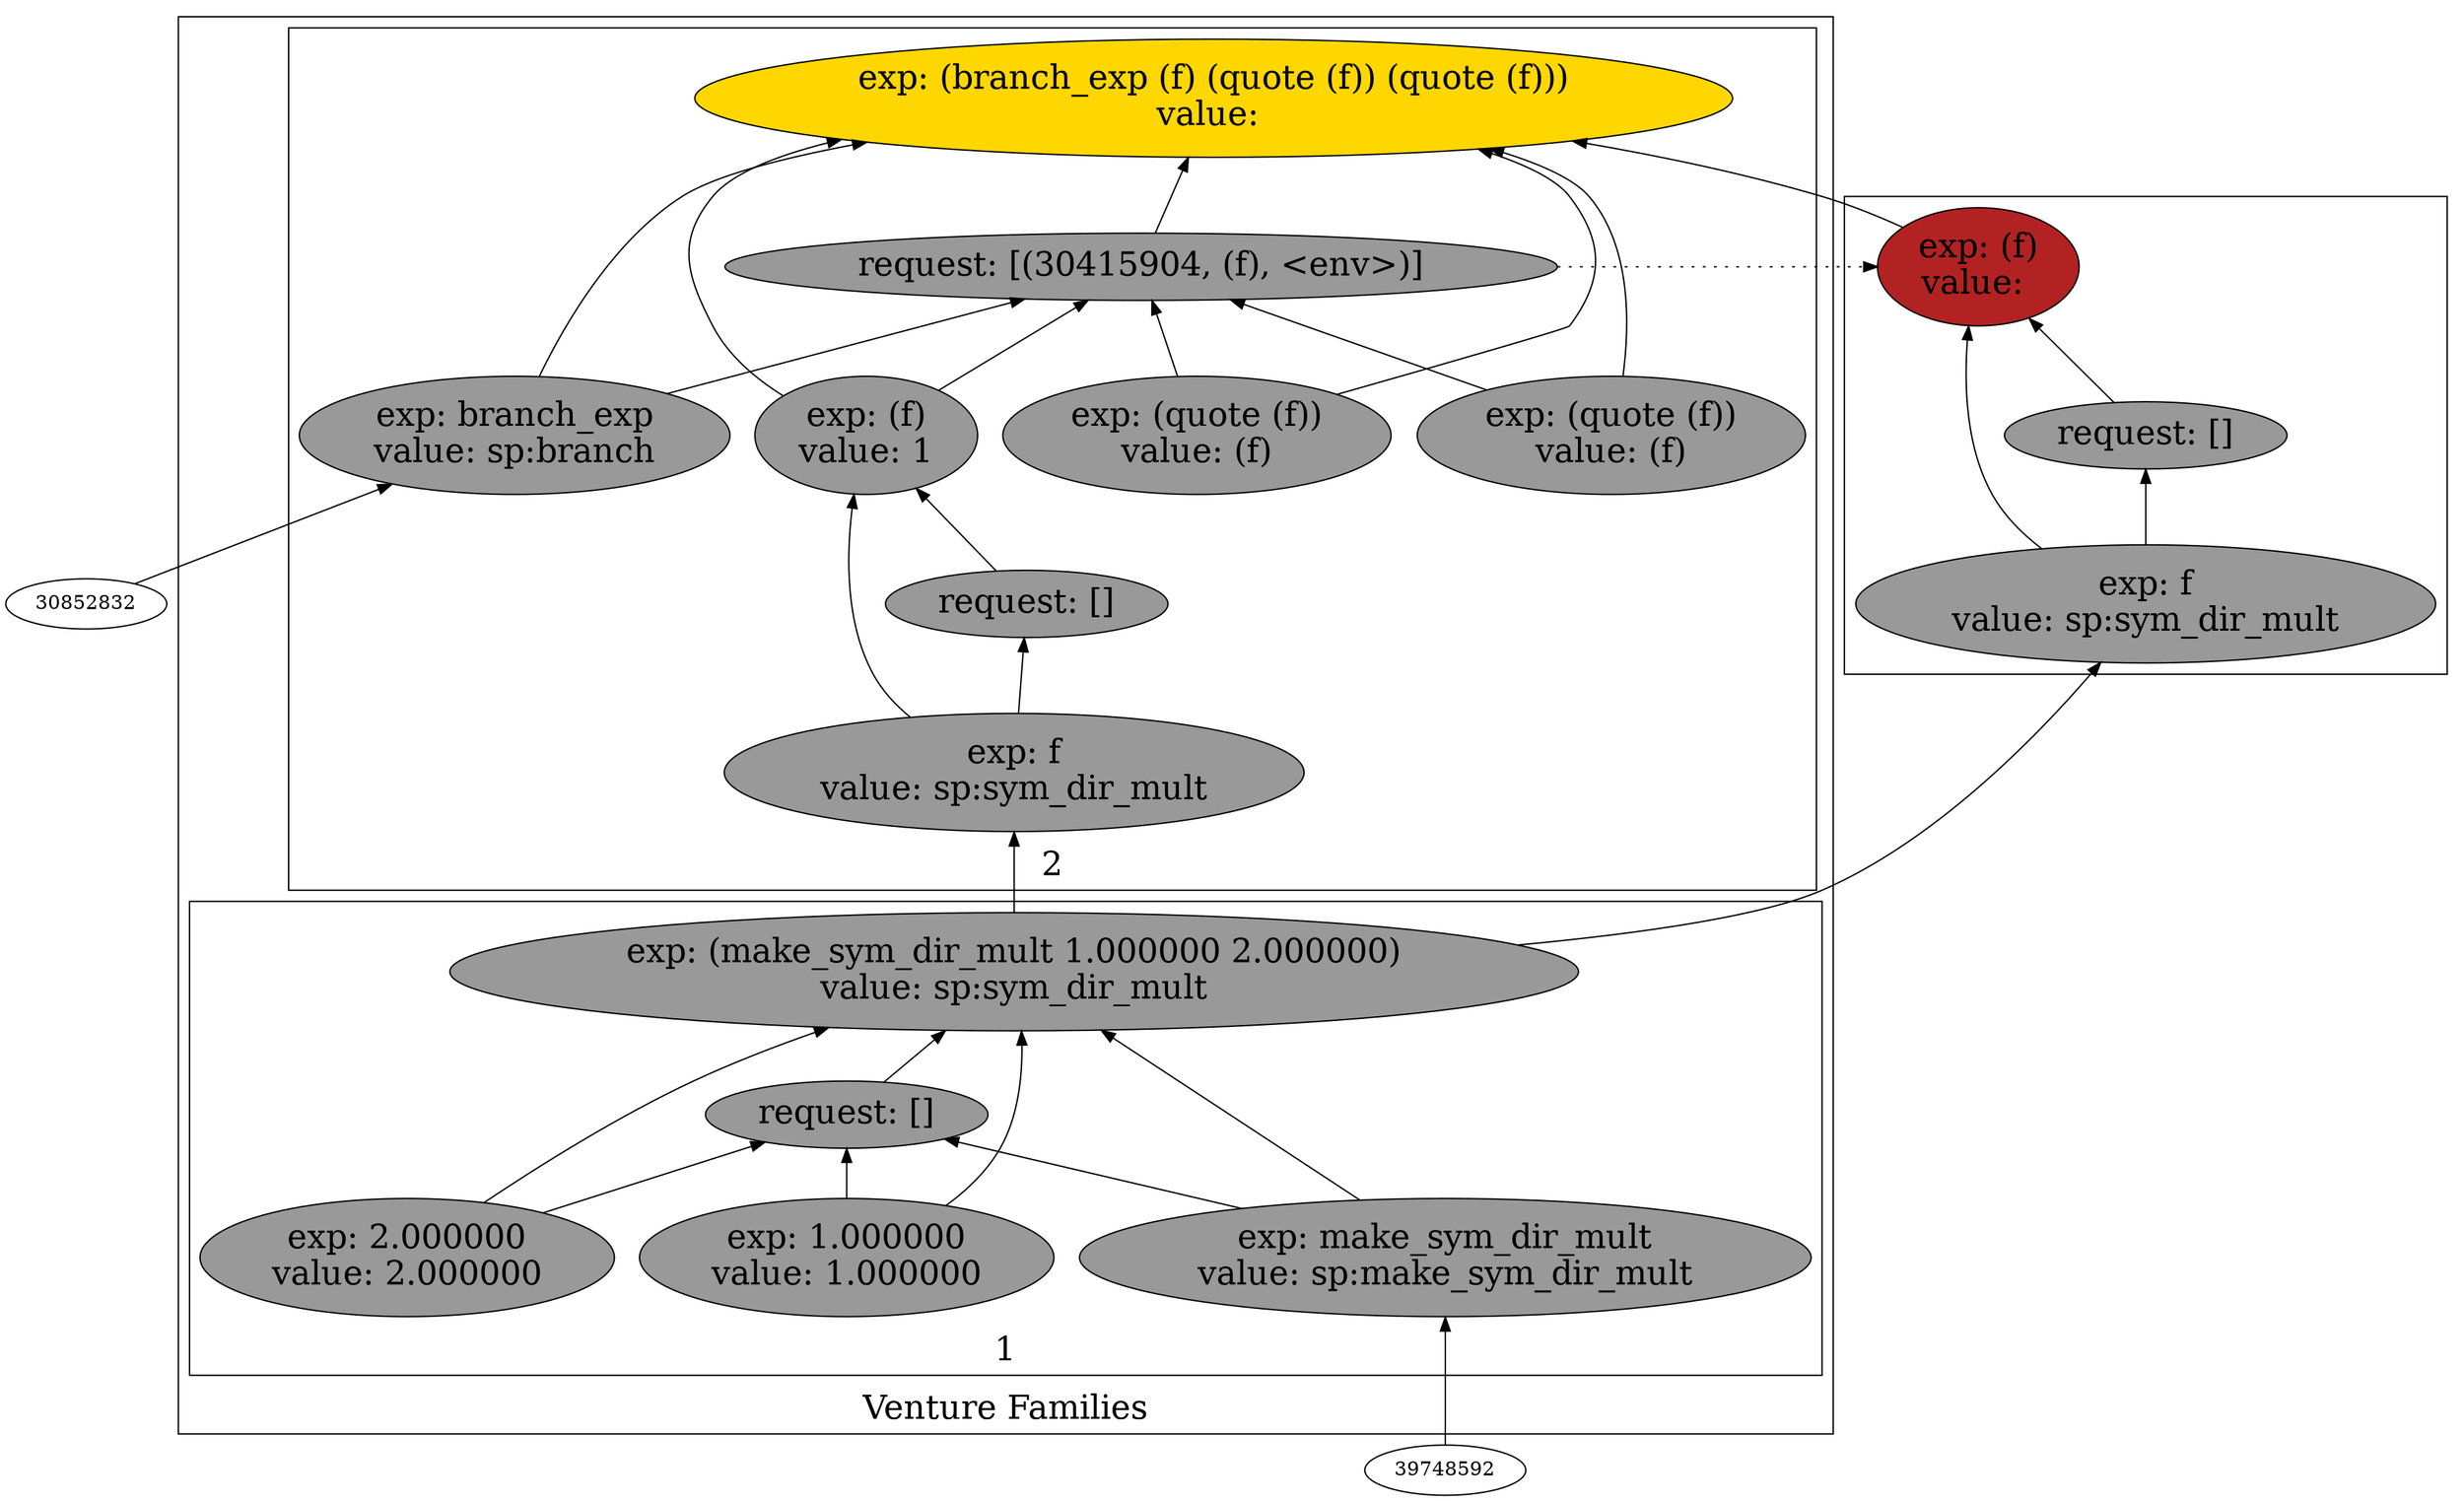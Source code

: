 digraph {
rankdir=BT
fontsize=24
subgraph cluster1 {
label="Venture Families"
subgraph cluster2 {
label="1"
"39664544"["fillcolor"="grey60" "fontsize"="24" "label"="exp: (make_sym_dir_mult 1.000000 2.000000)\nvalue: sp:sym_dir_mult" "shape"="ellipse" "style"="filled" ]
"31055760"["fillcolor"="grey60" "fontsize"="24" "label"="request: []" "shape"="ellipse" "style"="filled" ]
"33936992"["fillcolor"="grey60" "fontsize"="24" "label"="exp: make_sym_dir_mult\nvalue: sp:make_sym_dir_mult" "shape"="ellipse" "style"="filled" ]
"31082928"["fillcolor"="grey60" "fontsize"="24" "label"="exp: 1.000000\nvalue: 1.000000" "shape"="ellipse" "style"="filled" ]
"31983280"["fillcolor"="grey60" "fontsize"="24" "label"="exp: 2.000000\nvalue: 2.000000" "shape"="ellipse" "style"="filled" ]
}

subgraph cluster3 {
label="2"
"37271520"["fillcolor"="gold" "fontsize"="24" "label"="exp: (branch_exp (f) (quote (f)) (quote (f)))\nvalue: " "shape"="ellipse" "style"="filled" ]
"30415904"["fillcolor"="grey60" "fontsize"="24" "label"="request: [(30415904, (f), <env>)]" "shape"="ellipse" "style"="filled" ]
"31328816"["fillcolor"="grey60" "fontsize"="24" "label"="exp: branch_exp\nvalue: sp:branch" "shape"="ellipse" "style"="filled" ]
"31341232"["fillcolor"="grey60" "fontsize"="24" "label"="exp: (f)\nvalue: 1" "shape"="ellipse" "style"="filled" ]
"34036272"["fillcolor"="grey60" "fontsize"="24" "label"="request: []" "shape"="ellipse" "style"="filled" ]
"30868272"["fillcolor"="grey60" "fontsize"="24" "label"="exp: f\nvalue: sp:sym_dir_mult" "shape"="ellipse" "style"="filled" ]
"32857776"["fillcolor"="grey60" "fontsize"="24" "label"="exp: (quote (f))\nvalue: (f)" "shape"="ellipse" "style"="filled" ]
"30881168"["fillcolor"="grey60" "fontsize"="24" "label"="exp: (quote (f))\nvalue: (f)" "shape"="ellipse" "style"="filled" ]
}

}

subgraph cluster4 {
label=""
"30588672"["fillcolor"="firebrick" "fontsize"="24" "label"="exp: (f)\nvalue: " "shape"="ellipse" "style"="filled" ]
"31339040"["fillcolor"="grey60" "fontsize"="24" "label"="request: []" "shape"="ellipse" "style"="filled" ]
"31861488"["fillcolor"="grey60" "fontsize"="24" "label"="exp: f\nvalue: sp:sym_dir_mult" "shape"="ellipse" "style"="filled" ]
}

"31861488" -> "30588672"["arrowhead"="normal" "color"="black" "constraint"="true" "style"="solid" ]
"31861488" -> "31339040"["arrowhead"="normal" "color"="black" "constraint"="true" "style"="solid" ]
"39664544" -> "31861488"["arrowhead"="normal" "color"="black" "constraint"="true" "style"="solid" ]
"31339040" -> "30588672"["arrowhead"="normal" "color"="black" "constraint"="true" "style"="solid" ]
"31328816" -> "37271520"["arrowhead"="normal" "color"="black" "constraint"="true" "style"="solid" ]
"31328816" -> "30415904"["arrowhead"="normal" "color"="black" "constraint"="true" "style"="solid" ]
"30852832" -> "31328816"["arrowhead"="normal" "color"="black" "constraint"="true" "style"="solid" ]
"31341232" -> "37271520"["arrowhead"="normal" "color"="black" "constraint"="true" "style"="solid" ]
"31341232" -> "30415904"["arrowhead"="normal" "color"="black" "constraint"="true" "style"="solid" ]
"30868272" -> "31341232"["arrowhead"="normal" "color"="black" "constraint"="true" "style"="solid" ]
"30868272" -> "34036272"["arrowhead"="normal" "color"="black" "constraint"="true" "style"="solid" ]
"39664544" -> "30868272"["arrowhead"="normal" "color"="black" "constraint"="true" "style"="solid" ]
"34036272" -> "31341232"["arrowhead"="normal" "color"="black" "constraint"="true" "style"="solid" ]
"32857776" -> "37271520"["arrowhead"="normal" "color"="black" "constraint"="true" "style"="solid" ]
"32857776" -> "30415904"["arrowhead"="normal" "color"="black" "constraint"="true" "style"="solid" ]
"30881168" -> "37271520"["arrowhead"="normal" "color"="black" "constraint"="true" "style"="solid" ]
"30881168" -> "30415904"["arrowhead"="normal" "color"="black" "constraint"="true" "style"="solid" ]
"30415904" -> "37271520"["arrowhead"="normal" "color"="black" "constraint"="true" "style"="solid" ]
"30588672" -> "37271520"["arrowhead"="normal" "color"="black" "constraint"="true" "style"="solid" ]
"30415904" -> "30588672"["arrowhead"="normal" "color"="black" "constraint"="false" "style"="dotted" ]
"33936992" -> "39664544"["arrowhead"="normal" "color"="black" "constraint"="true" "style"="solid" ]
"33936992" -> "31055760"["arrowhead"="normal" "color"="black" "constraint"="true" "style"="solid" ]
"39748592" -> "33936992"["arrowhead"="normal" "color"="black" "constraint"="true" "style"="solid" ]
"31082928" -> "39664544"["arrowhead"="normal" "color"="black" "constraint"="true" "style"="solid" ]
"31082928" -> "31055760"["arrowhead"="normal" "color"="black" "constraint"="true" "style"="solid" ]
"31983280" -> "39664544"["arrowhead"="normal" "color"="black" "constraint"="true" "style"="solid" ]
"31983280" -> "31055760"["arrowhead"="normal" "color"="black" "constraint"="true" "style"="solid" ]
"31055760" -> "39664544"["arrowhead"="normal" "color"="black" "constraint"="true" "style"="solid" ]

}